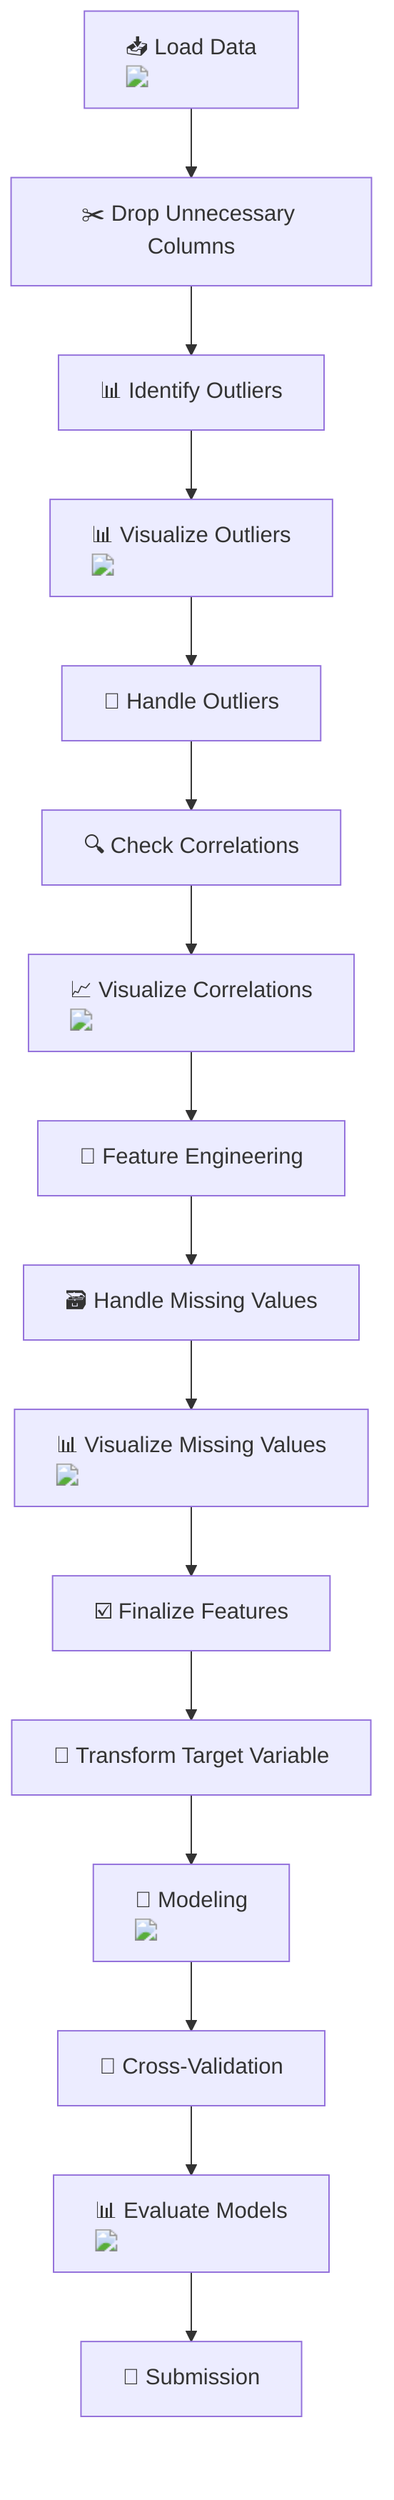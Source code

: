 graph TD
    A["📥 Load Data <img src='file.svg'/>"] --> B["✂️ Drop Unnecessary Columns"]
    B --> C["📊 Identify Outliers"]
    C --> D["📊 Visualize Outliers <img src='scatter_plot_template.svg'/>"]
    D --> E["🧹 Handle Outliers"]
    E --> F["🔍 Check Correlations"]
    F --> G["📈 Visualize Correlations <img src='heatmap.svg'/>"]
    G --> H["🔄 Feature Engineering"]
    H --> I["🗃 Handle Missing Values"]
    I --> J["📊 Visualize Missing Values <img src='barplot_template.svg'/>"]
    J --> K["☑️ Finalize Features"]
    K --> L["🔄 Transform Target Variable"]
    L --> M["🔧 Modeling <img src='brain.svg'/>"]
    M --> N["🧮 Cross-Validation"]
    N --> O["📊 Evaluate Models <img src='barplot_template.svg'/>"]
    O --> P["📁 Submission"]
